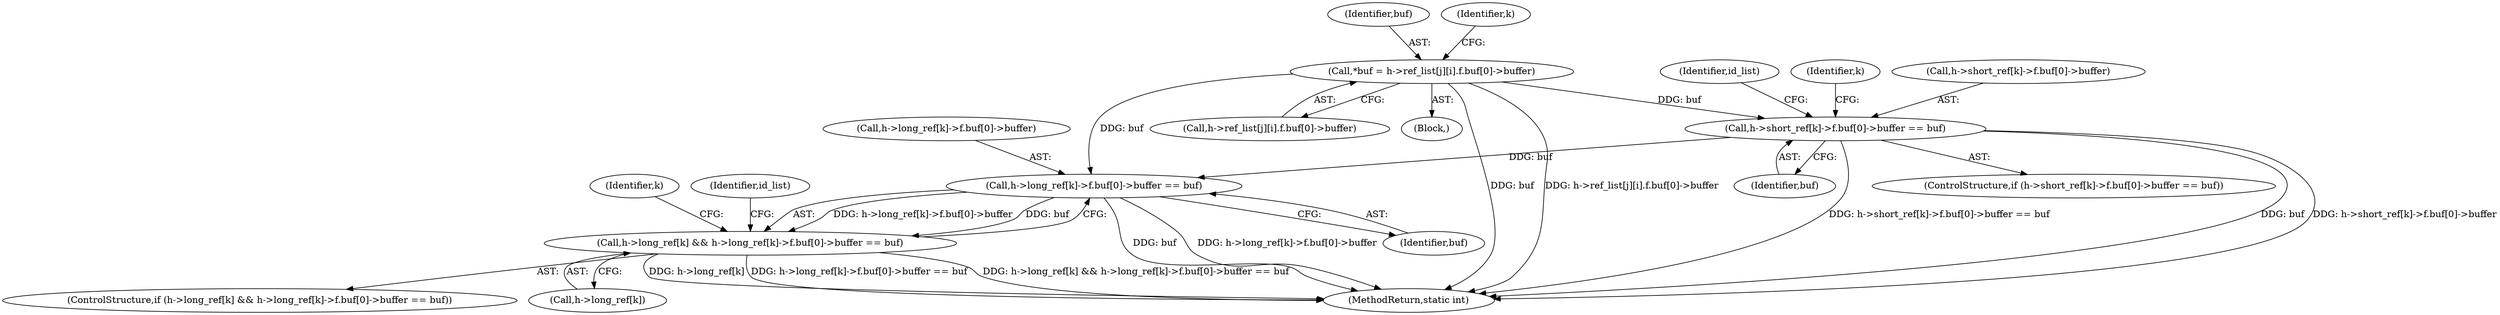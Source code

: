 digraph "0_FFmpeg_29ffeef5e73b8f41ff3a3f2242d356759c66f91f@pointer" {
"1003058" [label="(Call,*buf = h->ref_list[j][i].f.buf[0]->buffer)"];
"1003087" [label="(Call,h->short_ref[k]->f.buf[0]->buffer == buf)"];
"1003127" [label="(Call,h->long_ref[k]->f.buf[0]->buffer == buf)"];
"1003121" [label="(Call,h->long_ref[k] && h->long_ref[k]->f.buf[0]->buffer == buf)"];
"1003088" [label="(Call,h->short_ref[k]->f.buf[0]->buffer)"];
"1003055" [label="(Block,)"];
"1003128" [label="(Call,h->long_ref[k]->f.buf[0]->buffer)"];
"1003120" [label="(ControlStructure,if (h->long_ref[k] && h->long_ref[k]->f.buf[0]->buffer == buf))"];
"1003087" [label="(Call,h->short_ref[k]->f.buf[0]->buffer == buf)"];
"1003119" [label="(Identifier,k)"];
"1003101" [label="(Identifier,buf)"];
"1003426" [label="(MethodReturn,static int)"];
"1003060" [label="(Call,h->ref_list[j][i].f.buf[0]->buffer)"];
"1003105" [label="(Identifier,id_list)"];
"1003085" [label="(Identifier,k)"];
"1003145" [label="(Identifier,id_list)"];
"1003122" [label="(Call,h->long_ref[k])"];
"1003127" [label="(Call,h->long_ref[k]->f.buf[0]->buffer == buf)"];
"1003059" [label="(Identifier,buf)"];
"1003086" [label="(ControlStructure,if (h->short_ref[k]->f.buf[0]->buffer == buf))"];
"1003121" [label="(Call,h->long_ref[k] && h->long_ref[k]->f.buf[0]->buffer == buf)"];
"1003058" [label="(Call,*buf = h->ref_list[j][i].f.buf[0]->buffer)"];
"1003141" [label="(Identifier,buf)"];
"1003077" [label="(Identifier,k)"];
"1003058" -> "1003055"  [label="AST: "];
"1003058" -> "1003060"  [label="CFG: "];
"1003059" -> "1003058"  [label="AST: "];
"1003060" -> "1003058"  [label="AST: "];
"1003077" -> "1003058"  [label="CFG: "];
"1003058" -> "1003426"  [label="DDG: h->ref_list[j][i].f.buf[0]->buffer"];
"1003058" -> "1003426"  [label="DDG: buf"];
"1003058" -> "1003087"  [label="DDG: buf"];
"1003058" -> "1003127"  [label="DDG: buf"];
"1003087" -> "1003086"  [label="AST: "];
"1003087" -> "1003101"  [label="CFG: "];
"1003088" -> "1003087"  [label="AST: "];
"1003101" -> "1003087"  [label="AST: "];
"1003105" -> "1003087"  [label="CFG: "];
"1003085" -> "1003087"  [label="CFG: "];
"1003087" -> "1003426"  [label="DDG: h->short_ref[k]->f.buf[0]->buffer == buf"];
"1003087" -> "1003426"  [label="DDG: buf"];
"1003087" -> "1003426"  [label="DDG: h->short_ref[k]->f.buf[0]->buffer"];
"1003087" -> "1003127"  [label="DDG: buf"];
"1003127" -> "1003121"  [label="AST: "];
"1003127" -> "1003141"  [label="CFG: "];
"1003128" -> "1003127"  [label="AST: "];
"1003141" -> "1003127"  [label="AST: "];
"1003121" -> "1003127"  [label="CFG: "];
"1003127" -> "1003426"  [label="DDG: buf"];
"1003127" -> "1003426"  [label="DDG: h->long_ref[k]->f.buf[0]->buffer"];
"1003127" -> "1003121"  [label="DDG: h->long_ref[k]->f.buf[0]->buffer"];
"1003127" -> "1003121"  [label="DDG: buf"];
"1003121" -> "1003120"  [label="AST: "];
"1003121" -> "1003122"  [label="CFG: "];
"1003122" -> "1003121"  [label="AST: "];
"1003145" -> "1003121"  [label="CFG: "];
"1003119" -> "1003121"  [label="CFG: "];
"1003121" -> "1003426"  [label="DDG: h->long_ref[k]->f.buf[0]->buffer == buf"];
"1003121" -> "1003426"  [label="DDG: h->long_ref[k] && h->long_ref[k]->f.buf[0]->buffer == buf"];
"1003121" -> "1003426"  [label="DDG: h->long_ref[k]"];
}
